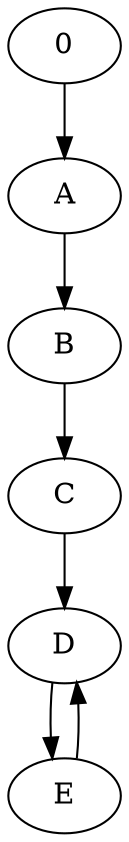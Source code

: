 digraph G {
0 [inst = "zero", opcode="zero", root=true]
A [inst = "xor"]
B [inst = "xor"]
C [inst = "xor"]
D [inst = "xor"]
E [inst = "ahah", opcode="ahah"]
0 -> A [childnumber=1]
A -> B [childnumber=1]
B -> C [childnumber=1]
C -> D [childnumber=1]
D -> E [childnumber=1]
E -> D [childnumber=2]
}

